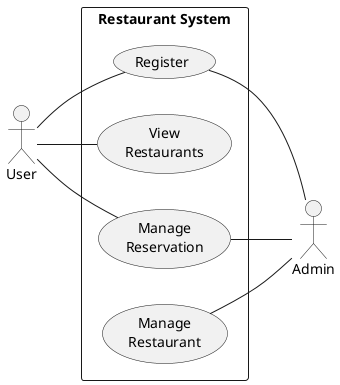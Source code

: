 @startuml Restaurant System Use Case Diagram

left to right direction

actor "User" as user
actor "Admin" as admin

rectangle "Restaurant System" as ResSystem {
    usecase "Register" as register
    usecase "View\nRestaurants" as viewRestaurant
    usecase "Manage\nReservation" as manageReservation
    usecase "Manage\nRestaurant" as manageRestaurant
}

user -- register
user -- viewRestaurant
user -- manageReservation

register -- admin
manageReservation -- admin
manageRestaurant -- admin

@enduml
